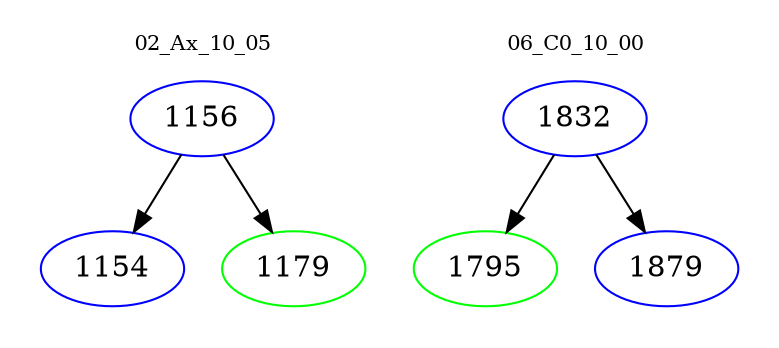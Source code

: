 digraph{
subgraph cluster_0 {
color = white
label = "02_Ax_10_05";
fontsize=10;
T0_1156 [label="1156", color="blue"]
T0_1156 -> T0_1154 [color="black"]
T0_1154 [label="1154", color="blue"]
T0_1156 -> T0_1179 [color="black"]
T0_1179 [label="1179", color="green"]
}
subgraph cluster_1 {
color = white
label = "06_C0_10_00";
fontsize=10;
T1_1832 [label="1832", color="blue"]
T1_1832 -> T1_1795 [color="black"]
T1_1795 [label="1795", color="green"]
T1_1832 -> T1_1879 [color="black"]
T1_1879 [label="1879", color="blue"]
}
}
